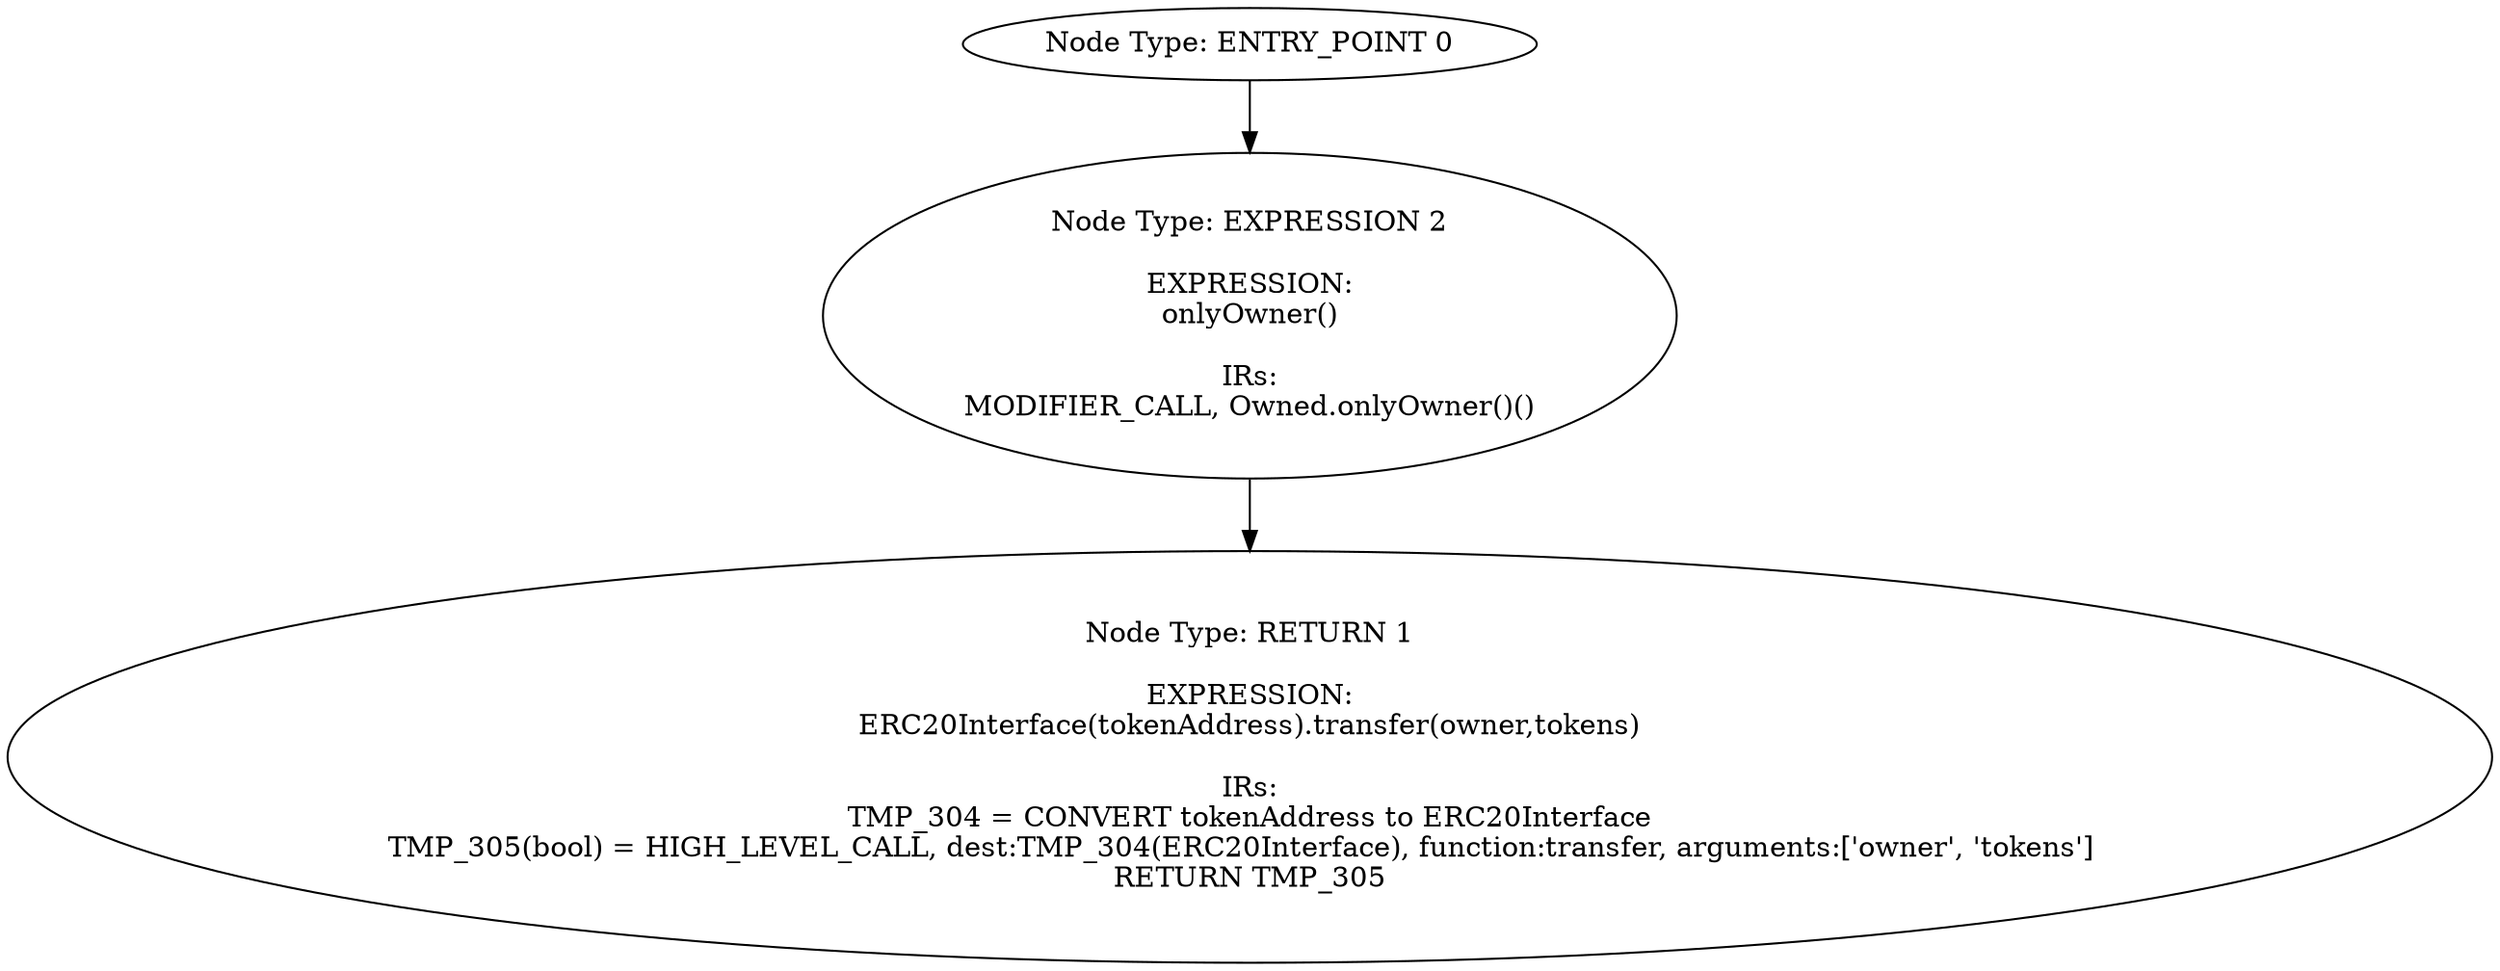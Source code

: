 digraph{
0[label="Node Type: ENTRY_POINT 0
"];
0->2;
1[label="Node Type: RETURN 1

EXPRESSION:
ERC20Interface(tokenAddress).transfer(owner,tokens)

IRs:
TMP_304 = CONVERT tokenAddress to ERC20Interface
TMP_305(bool) = HIGH_LEVEL_CALL, dest:TMP_304(ERC20Interface), function:transfer, arguments:['owner', 'tokens']  
RETURN TMP_305"];
2[label="Node Type: EXPRESSION 2

EXPRESSION:
onlyOwner()

IRs:
MODIFIER_CALL, Owned.onlyOwner()()"];
2->1;
}
